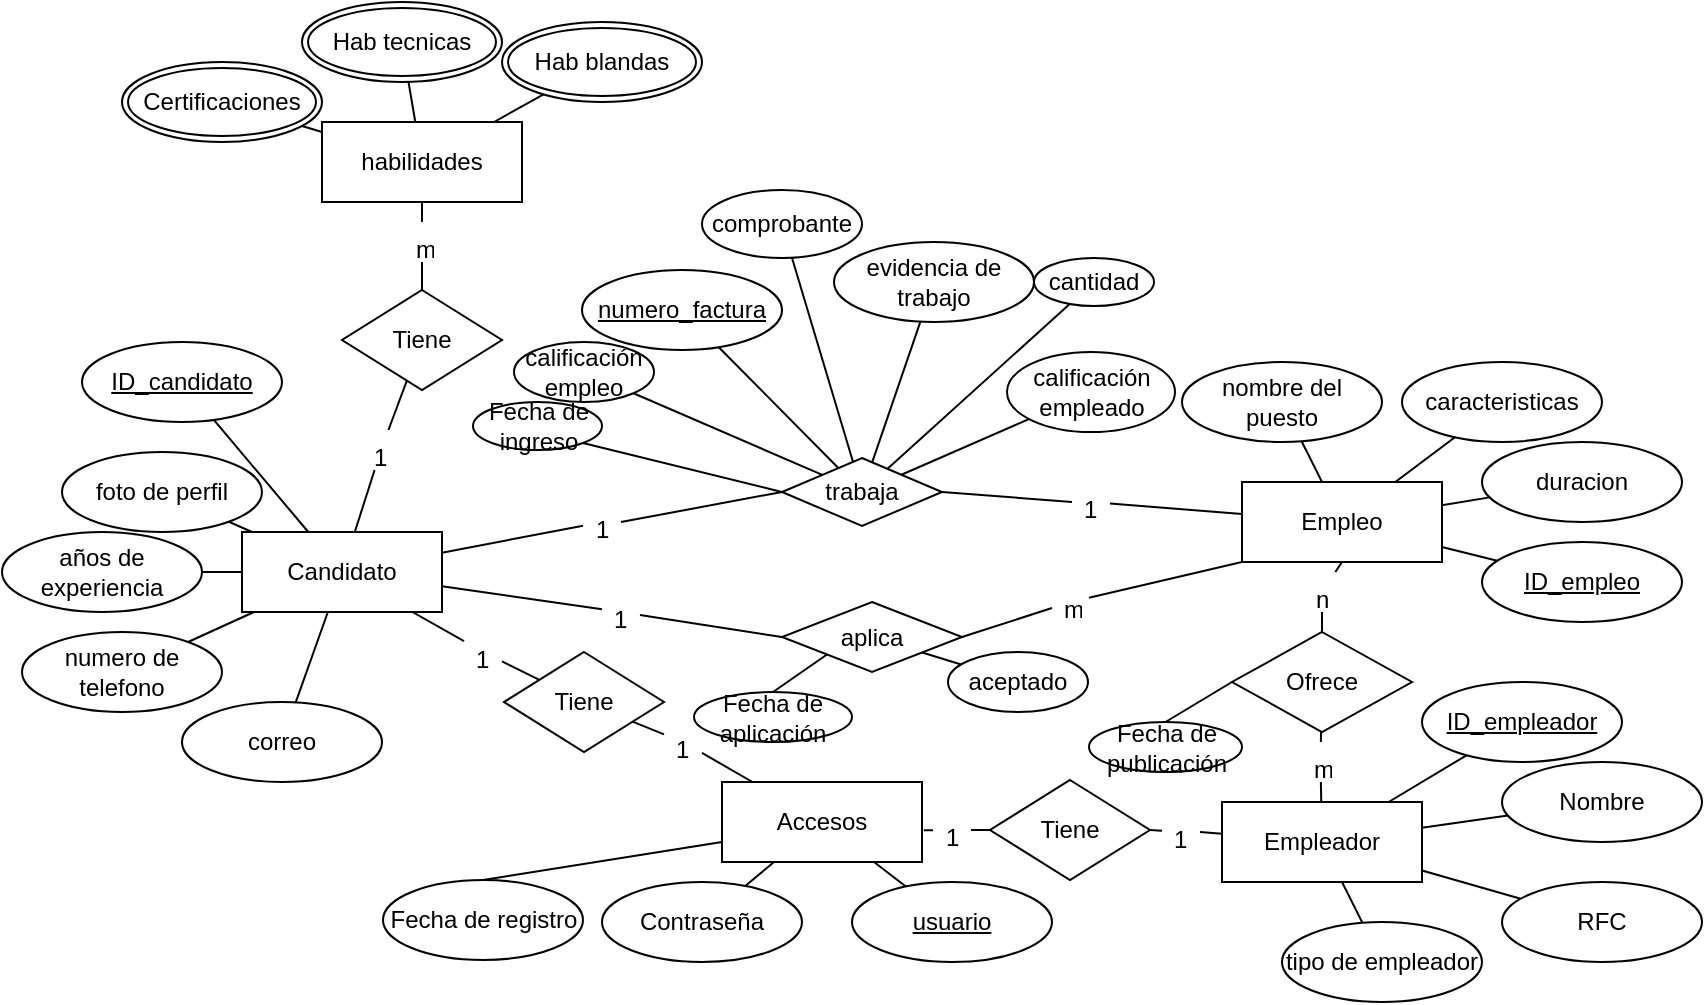 <mxfile version="21.3.7" type="github">
  <diagram name="Página-1" id="vT6C2PI068epoJccIRs5">
    <mxGraphModel dx="1877" dy="432" grid="1" gridSize="10" guides="1" tooltips="1" connect="1" arrows="1" fold="1" page="1" pageScale="1" pageWidth="1169" pageHeight="827" math="0" shadow="0">
      <root>
        <mxCell id="0" />
        <mxCell id="1" parent="0" />
        <mxCell id="R1lPGfA7pthubSJhBOLm-3" value="Candidato" style="whiteSpace=wrap;html=1;align=center;" parent="1" vertex="1">
          <mxGeometry x="-980" y="485" width="100" height="40" as="geometry" />
        </mxCell>
        <mxCell id="R1lPGfA7pthubSJhBOLm-4" value="Empleo" style="whiteSpace=wrap;html=1;align=center;" parent="1" vertex="1">
          <mxGeometry x="-480" y="460" width="100" height="40" as="geometry" />
        </mxCell>
        <mxCell id="R1lPGfA7pthubSJhBOLm-6" value="Empleador" style="whiteSpace=wrap;html=1;align=center;" parent="1" vertex="1">
          <mxGeometry x="-490" y="620" width="100" height="40" as="geometry" />
        </mxCell>
        <mxCell id="R1lPGfA7pthubSJhBOLm-10" value="RFC" style="ellipse;whiteSpace=wrap;html=1;align=center;" parent="1" vertex="1">
          <mxGeometry x="-350" y="660" width="100" height="40" as="geometry" />
        </mxCell>
        <mxCell id="R1lPGfA7pthubSJhBOLm-11" value="Nombre" style="ellipse;whiteSpace=wrap;html=1;align=center;" parent="1" vertex="1">
          <mxGeometry x="-350" y="600" width="100" height="40" as="geometry" />
        </mxCell>
        <mxCell id="h0BoNwNPt8mU9W3nCbxn-2" value="ID_candidato" style="ellipse;whiteSpace=wrap;html=1;align=center;fontStyle=4;" parent="1" vertex="1">
          <mxGeometry x="-1060" y="390" width="100" height="40" as="geometry" />
        </mxCell>
        <mxCell id="h0BoNwNPt8mU9W3nCbxn-3" value="ID_empleador" style="ellipse;whiteSpace=wrap;html=1;align=center;fontStyle=4;" parent="1" vertex="1">
          <mxGeometry x="-390" y="560" width="100" height="40" as="geometry" />
        </mxCell>
        <mxCell id="h0BoNwNPt8mU9W3nCbxn-4" value="ID_empleo" style="ellipse;whiteSpace=wrap;html=1;align=center;fontStyle=4;" parent="1" vertex="1">
          <mxGeometry x="-360" y="490" width="100" height="40" as="geometry" />
        </mxCell>
        <mxCell id="h0BoNwNPt8mU9W3nCbxn-5" value="caracteristicas" style="ellipse;whiteSpace=wrap;html=1;align=center;" parent="1" vertex="1">
          <mxGeometry x="-400" y="400" width="100" height="40" as="geometry" />
        </mxCell>
        <mxCell id="h0BoNwNPt8mU9W3nCbxn-7" value="cantidad" style="ellipse;whiteSpace=wrap;html=1;align=center;" parent="1" vertex="1">
          <mxGeometry x="-584" y="348" width="60" height="24" as="geometry" />
        </mxCell>
        <mxCell id="h0BoNwNPt8mU9W3nCbxn-8" value="numero_factura" style="ellipse;whiteSpace=wrap;html=1;align=center;fontStyle=4;" parent="1" vertex="1">
          <mxGeometry x="-810" y="354" width="100" height="40" as="geometry" />
        </mxCell>
        <mxCell id="h0BoNwNPt8mU9W3nCbxn-9" value="años de experiencia" style="ellipse;whiteSpace=wrap;html=1;align=center;" parent="1" vertex="1">
          <mxGeometry x="-1100" y="485" width="100" height="40" as="geometry" />
        </mxCell>
        <mxCell id="h0BoNwNPt8mU9W3nCbxn-10" value="numero de telefono" style="ellipse;whiteSpace=wrap;html=1;align=center;" parent="1" vertex="1">
          <mxGeometry x="-1090" y="535" width="100" height="40" as="geometry" />
        </mxCell>
        <mxCell id="h0BoNwNPt8mU9W3nCbxn-11" value="correo" style="ellipse;whiteSpace=wrap;html=1;align=center;" parent="1" vertex="1">
          <mxGeometry x="-1010" y="570" width="100" height="40" as="geometry" />
        </mxCell>
        <mxCell id="h0BoNwNPt8mU9W3nCbxn-12" value="foto de perfil" style="ellipse;whiteSpace=wrap;html=1;align=center;" parent="1" vertex="1">
          <mxGeometry x="-1070" y="445" width="100" height="40" as="geometry" />
        </mxCell>
        <mxCell id="h0BoNwNPt8mU9W3nCbxn-13" value="comprobante" style="ellipse;whiteSpace=wrap;html=1;align=center;" parent="1" vertex="1">
          <mxGeometry x="-750" y="314" width="80" height="34" as="geometry" />
        </mxCell>
        <mxCell id="h0BoNwNPt8mU9W3nCbxn-14" value="duracion" style="ellipse;whiteSpace=wrap;html=1;align=center;" parent="1" vertex="1">
          <mxGeometry x="-360" y="440" width="100" height="40" as="geometry" />
        </mxCell>
        <mxCell id="h0BoNwNPt8mU9W3nCbxn-15" value="nombre del puesto" style="ellipse;whiteSpace=wrap;html=1;align=center;" parent="1" vertex="1">
          <mxGeometry x="-510" y="400" width="100" height="40" as="geometry" />
        </mxCell>
        <mxCell id="h0BoNwNPt8mU9W3nCbxn-16" value="Accesos" style="whiteSpace=wrap;html=1;align=center;" parent="1" vertex="1">
          <mxGeometry x="-740" y="610" width="100" height="40" as="geometry" />
        </mxCell>
        <mxCell id="h0BoNwNPt8mU9W3nCbxn-17" value="Contraseña" style="ellipse;whiteSpace=wrap;html=1;align=center;" parent="1" vertex="1">
          <mxGeometry x="-800" y="660" width="100" height="40" as="geometry" />
        </mxCell>
        <mxCell id="h0BoNwNPt8mU9W3nCbxn-19" value="usuario" style="ellipse;whiteSpace=wrap;html=1;align=center;fontStyle=4;" parent="1" vertex="1">
          <mxGeometry x="-675" y="660" width="100" height="40" as="geometry" />
        </mxCell>
        <mxCell id="h0BoNwNPt8mU9W3nCbxn-20" value="habilidades" style="whiteSpace=wrap;html=1;align=center;" parent="1" vertex="1">
          <mxGeometry x="-940" y="280" width="100" height="40" as="geometry" />
        </mxCell>
        <mxCell id="h0BoNwNPt8mU9W3nCbxn-21" value="Certificaciones" style="ellipse;shape=doubleEllipse;margin=3;whiteSpace=wrap;html=1;align=center;" parent="1" vertex="1">
          <mxGeometry x="-1040" y="250" width="100" height="40" as="geometry" />
        </mxCell>
        <mxCell id="h0BoNwNPt8mU9W3nCbxn-22" value="Hab tecnicas" style="ellipse;shape=doubleEllipse;margin=3;whiteSpace=wrap;html=1;align=center;" parent="1" vertex="1">
          <mxGeometry x="-950" y="220" width="100" height="40" as="geometry" />
        </mxCell>
        <mxCell id="h0BoNwNPt8mU9W3nCbxn-23" value="Hab blandas" style="ellipse;shape=doubleEllipse;margin=3;whiteSpace=wrap;html=1;align=center;" parent="1" vertex="1">
          <mxGeometry x="-850" y="230" width="100" height="40" as="geometry" />
        </mxCell>
        <mxCell id="h0BoNwNPt8mU9W3nCbxn-24" value="tipo de empleador" style="ellipse;whiteSpace=wrap;html=1;align=center;" parent="1" vertex="1">
          <mxGeometry x="-460" y="680" width="100" height="40" as="geometry" />
        </mxCell>
        <mxCell id="h0BoNwNPt8mU9W3nCbxn-25" value="Tiene" style="shape=rhombus;perimeter=rhombusPerimeter;whiteSpace=wrap;html=1;align=center;" parent="1" vertex="1">
          <mxGeometry x="-930" y="364" width="80" height="50" as="geometry" />
        </mxCell>
        <mxCell id="h0BoNwNPt8mU9W3nCbxn-26" value="" style="endArrow=none;html=1;rounded=0;" parent="1" source="bctqPc9YO9gmIVUVWEl7-32" target="R1lPGfA7pthubSJhBOLm-3" edge="1">
          <mxGeometry relative="1" as="geometry">
            <mxPoint x="-900" y="420" as="sourcePoint" />
            <mxPoint x="-740" y="420" as="targetPoint" />
          </mxGeometry>
        </mxCell>
        <mxCell id="h0BoNwNPt8mU9W3nCbxn-27" value="" style="endArrow=none;html=1;rounded=0;" parent="1" source="bctqPc9YO9gmIVUVWEl7-34" target="h0BoNwNPt8mU9W3nCbxn-20" edge="1">
          <mxGeometry relative="1" as="geometry">
            <mxPoint x="-900" y="390" as="sourcePoint" />
            <mxPoint x="-740" y="420" as="targetPoint" />
          </mxGeometry>
        </mxCell>
        <mxCell id="h0BoNwNPt8mU9W3nCbxn-28" value="" style="endArrow=none;html=1;rounded=0;" parent="1" source="h0BoNwNPt8mU9W3nCbxn-2" target="R1lPGfA7pthubSJhBOLm-3" edge="1">
          <mxGeometry relative="1" as="geometry">
            <mxPoint x="-900" y="420" as="sourcePoint" />
            <mxPoint x="-740" y="420" as="targetPoint" />
          </mxGeometry>
        </mxCell>
        <mxCell id="h0BoNwNPt8mU9W3nCbxn-29" value="" style="endArrow=none;html=1;rounded=0;" parent="1" source="h0BoNwNPt8mU9W3nCbxn-12" target="R1lPGfA7pthubSJhBOLm-3" edge="1">
          <mxGeometry relative="1" as="geometry">
            <mxPoint x="-900" y="420" as="sourcePoint" />
            <mxPoint x="-740" y="420" as="targetPoint" />
          </mxGeometry>
        </mxCell>
        <mxCell id="h0BoNwNPt8mU9W3nCbxn-30" value="" style="endArrow=none;html=1;rounded=0;" parent="1" source="h0BoNwNPt8mU9W3nCbxn-9" target="R1lPGfA7pthubSJhBOLm-3" edge="1">
          <mxGeometry relative="1" as="geometry">
            <mxPoint x="-900" y="420" as="sourcePoint" />
            <mxPoint x="-740" y="420" as="targetPoint" />
          </mxGeometry>
        </mxCell>
        <mxCell id="h0BoNwNPt8mU9W3nCbxn-31" value="" style="endArrow=none;html=1;rounded=0;" parent="1" source="h0BoNwNPt8mU9W3nCbxn-10" target="R1lPGfA7pthubSJhBOLm-3" edge="1">
          <mxGeometry relative="1" as="geometry">
            <mxPoint x="-900" y="510" as="sourcePoint" />
            <mxPoint x="-740" y="510" as="targetPoint" />
          </mxGeometry>
        </mxCell>
        <mxCell id="h0BoNwNPt8mU9W3nCbxn-32" value="" style="endArrow=none;html=1;rounded=0;" parent="1" source="h0BoNwNPt8mU9W3nCbxn-11" target="R1lPGfA7pthubSJhBOLm-3" edge="1">
          <mxGeometry relative="1" as="geometry">
            <mxPoint x="-900" y="420" as="sourcePoint" />
            <mxPoint x="-740" y="420" as="targetPoint" />
          </mxGeometry>
        </mxCell>
        <mxCell id="h0BoNwNPt8mU9W3nCbxn-33" value="" style="endArrow=none;html=1;rounded=0;" parent="1" source="h0BoNwNPt8mU9W3nCbxn-16" target="h0BoNwNPt8mU9W3nCbxn-17" edge="1">
          <mxGeometry relative="1" as="geometry">
            <mxPoint x="-860" y="420" as="sourcePoint" />
            <mxPoint x="-700" y="420" as="targetPoint" />
          </mxGeometry>
        </mxCell>
        <mxCell id="h0BoNwNPt8mU9W3nCbxn-34" value="" style="endArrow=none;html=1;rounded=0;" parent="1" source="h0BoNwNPt8mU9W3nCbxn-16" target="h0BoNwNPt8mU9W3nCbxn-19" edge="1">
          <mxGeometry relative="1" as="geometry">
            <mxPoint x="-680" y="610" as="sourcePoint" />
            <mxPoint x="-700" y="420" as="targetPoint" />
          </mxGeometry>
        </mxCell>
        <mxCell id="h0BoNwNPt8mU9W3nCbxn-35" value="" style="endArrow=none;html=1;rounded=0;" parent="1" source="bctqPc9YO9gmIVUVWEl7-5" target="h0BoNwNPt8mU9W3nCbxn-36" edge="1">
          <mxGeometry relative="1" as="geometry">
            <mxPoint x="-845" y="510" as="sourcePoint" />
            <mxPoint x="-685" y="510" as="targetPoint" />
          </mxGeometry>
        </mxCell>
        <mxCell id="h0BoNwNPt8mU9W3nCbxn-36" value="Tiene" style="shape=rhombus;perimeter=rhombusPerimeter;whiteSpace=wrap;html=1;align=center;" parent="1" vertex="1">
          <mxGeometry x="-849" y="545" width="80" height="50" as="geometry" />
        </mxCell>
        <mxCell id="h0BoNwNPt8mU9W3nCbxn-37" value="" style="endArrow=none;html=1;rounded=0;" parent="1" source="bctqPc9YO9gmIVUVWEl7-9" target="h0BoNwNPt8mU9W3nCbxn-16" edge="1">
          <mxGeometry relative="1" as="geometry">
            <mxPoint x="-770" y="430" as="sourcePoint" />
            <mxPoint x="-610" y="430" as="targetPoint" />
          </mxGeometry>
        </mxCell>
        <mxCell id="h0BoNwNPt8mU9W3nCbxn-38" value="" style="endArrow=none;html=1;rounded=0;" parent="1" source="h0BoNwNPt8mU9W3nCbxn-21" target="h0BoNwNPt8mU9W3nCbxn-20" edge="1">
          <mxGeometry relative="1" as="geometry">
            <mxPoint x="-770" y="430" as="sourcePoint" />
            <mxPoint x="-610" y="430" as="targetPoint" />
          </mxGeometry>
        </mxCell>
        <mxCell id="h0BoNwNPt8mU9W3nCbxn-39" value="" style="endArrow=none;html=1;rounded=0;" parent="1" source="h0BoNwNPt8mU9W3nCbxn-22" target="h0BoNwNPt8mU9W3nCbxn-20" edge="1">
          <mxGeometry relative="1" as="geometry">
            <mxPoint x="-990" y="340" as="sourcePoint" />
            <mxPoint x="-830" y="340" as="targetPoint" />
          </mxGeometry>
        </mxCell>
        <mxCell id="h0BoNwNPt8mU9W3nCbxn-40" value="" style="endArrow=none;html=1;rounded=0;" parent="1" source="h0BoNwNPt8mU9W3nCbxn-20" target="h0BoNwNPt8mU9W3nCbxn-23" edge="1">
          <mxGeometry relative="1" as="geometry">
            <mxPoint x="-990" y="340" as="sourcePoint" />
            <mxPoint x="-830" y="340" as="targetPoint" />
          </mxGeometry>
        </mxCell>
        <mxCell id="h0BoNwNPt8mU9W3nCbxn-41" value="" style="endArrow=none;html=1;rounded=0;exitX=1;exitY=0.5;exitDx=0;exitDy=0;" parent="1" source="bctqPc9YO9gmIVUVWEl7-15" target="R1lPGfA7pthubSJhBOLm-6" edge="1">
          <mxGeometry relative="1" as="geometry">
            <mxPoint x="-590" y="520" as="sourcePoint" />
            <mxPoint x="-430" y="520" as="targetPoint" />
          </mxGeometry>
        </mxCell>
        <mxCell id="h0BoNwNPt8mU9W3nCbxn-42" value="" style="endArrow=none;html=1;rounded=0;" parent="1" source="R1lPGfA7pthubSJhBOLm-6" target="h0BoNwNPt8mU9W3nCbxn-3" edge="1">
          <mxGeometry relative="1" as="geometry">
            <mxPoint x="-550" y="660" as="sourcePoint" />
            <mxPoint x="-390" y="660" as="targetPoint" />
          </mxGeometry>
        </mxCell>
        <mxCell id="h0BoNwNPt8mU9W3nCbxn-43" value="" style="endArrow=none;html=1;rounded=0;" parent="1" source="R1lPGfA7pthubSJhBOLm-6" target="R1lPGfA7pthubSJhBOLm-11" edge="1">
          <mxGeometry relative="1" as="geometry">
            <mxPoint x="-550" y="660" as="sourcePoint" />
            <mxPoint x="-390" y="660" as="targetPoint" />
          </mxGeometry>
        </mxCell>
        <mxCell id="h0BoNwNPt8mU9W3nCbxn-44" value="" style="endArrow=none;html=1;rounded=0;" parent="1" source="R1lPGfA7pthubSJhBOLm-6" target="R1lPGfA7pthubSJhBOLm-10" edge="1">
          <mxGeometry relative="1" as="geometry">
            <mxPoint x="-550" y="660" as="sourcePoint" />
            <mxPoint x="-390" y="660" as="targetPoint" />
          </mxGeometry>
        </mxCell>
        <mxCell id="h0BoNwNPt8mU9W3nCbxn-45" value="" style="endArrow=none;html=1;rounded=0;" parent="1" source="R1lPGfA7pthubSJhBOLm-6" target="h0BoNwNPt8mU9W3nCbxn-24" edge="1">
          <mxGeometry relative="1" as="geometry">
            <mxPoint x="-550" y="660" as="sourcePoint" />
            <mxPoint x="-390" y="660" as="targetPoint" />
          </mxGeometry>
        </mxCell>
        <mxCell id="h0BoNwNPt8mU9W3nCbxn-48" value="Ofrece" style="shape=rhombus;perimeter=rhombusPerimeter;whiteSpace=wrap;html=1;align=center;" parent="1" vertex="1">
          <mxGeometry x="-485" y="535" width="90" height="50" as="geometry" />
        </mxCell>
        <mxCell id="h0BoNwNPt8mU9W3nCbxn-49" value="trabaja" style="shape=rhombus;perimeter=rhombusPerimeter;whiteSpace=wrap;html=1;align=center;" parent="1" vertex="1">
          <mxGeometry x="-710" y="448" width="80" height="34" as="geometry" />
        </mxCell>
        <mxCell id="h0BoNwNPt8mU9W3nCbxn-50" value="aplica" style="shape=rhombus;perimeter=rhombusPerimeter;whiteSpace=wrap;html=1;align=center;" parent="1" vertex="1">
          <mxGeometry x="-710" y="520" width="90" height="35" as="geometry" />
        </mxCell>
        <mxCell id="h0BoNwNPt8mU9W3nCbxn-51" value="" style="endArrow=none;html=1;rounded=0;entryX=0;entryY=0.5;entryDx=0;entryDy=0;" parent="1" source="bctqPc9YO9gmIVUVWEl7-22" target="h0BoNwNPt8mU9W3nCbxn-50" edge="1">
          <mxGeometry relative="1" as="geometry">
            <mxPoint x="-770" y="460" as="sourcePoint" />
            <mxPoint x="-610" y="460" as="targetPoint" />
          </mxGeometry>
        </mxCell>
        <mxCell id="h0BoNwNPt8mU9W3nCbxn-52" value="" style="endArrow=none;html=1;rounded=0;entryX=0;entryY=1;entryDx=0;entryDy=0;" parent="1" source="bctqPc9YO9gmIVUVWEl7-24" target="R1lPGfA7pthubSJhBOLm-4" edge="1">
          <mxGeometry relative="1" as="geometry">
            <mxPoint x="-710" y="540" as="sourcePoint" />
            <mxPoint x="-550" y="540" as="targetPoint" />
          </mxGeometry>
        </mxCell>
        <mxCell id="h0BoNwNPt8mU9W3nCbxn-54" value="calificación empleo" style="ellipse;whiteSpace=wrap;html=1;align=center;" parent="1" vertex="1">
          <mxGeometry x="-844" y="390" width="70" height="30" as="geometry" />
        </mxCell>
        <mxCell id="h0BoNwNPt8mU9W3nCbxn-55" value="calificación empleado" style="ellipse;whiteSpace=wrap;html=1;align=center;" parent="1" vertex="1">
          <mxGeometry x="-597.5" y="395" width="84" height="40" as="geometry" />
        </mxCell>
        <mxCell id="h0BoNwNPt8mU9W3nCbxn-56" value="" style="endArrow=none;html=1;rounded=0;" parent="1" source="h0BoNwNPt8mU9W3nCbxn-15" target="R1lPGfA7pthubSJhBOLm-4" edge="1">
          <mxGeometry relative="1" as="geometry">
            <mxPoint x="-620" y="500" as="sourcePoint" />
            <mxPoint x="-460" y="500" as="targetPoint" />
          </mxGeometry>
        </mxCell>
        <mxCell id="h0BoNwNPt8mU9W3nCbxn-57" value="" style="endArrow=none;html=1;rounded=0;" parent="1" source="R1lPGfA7pthubSJhBOLm-4" target="h0BoNwNPt8mU9W3nCbxn-5" edge="1">
          <mxGeometry relative="1" as="geometry">
            <mxPoint x="-570" y="500" as="sourcePoint" />
            <mxPoint x="-410" y="500" as="targetPoint" />
          </mxGeometry>
        </mxCell>
        <mxCell id="h0BoNwNPt8mU9W3nCbxn-58" value="" style="endArrow=none;html=1;rounded=0;" parent="1" source="R1lPGfA7pthubSJhBOLm-4" target="h0BoNwNPt8mU9W3nCbxn-14" edge="1">
          <mxGeometry relative="1" as="geometry">
            <mxPoint x="-570" y="500" as="sourcePoint" />
            <mxPoint x="-410" y="500" as="targetPoint" />
          </mxGeometry>
        </mxCell>
        <mxCell id="h0BoNwNPt8mU9W3nCbxn-59" value="" style="endArrow=none;html=1;rounded=0;" parent="1" source="R1lPGfA7pthubSJhBOLm-4" target="h0BoNwNPt8mU9W3nCbxn-4" edge="1">
          <mxGeometry relative="1" as="geometry">
            <mxPoint x="-570" y="500" as="sourcePoint" />
            <mxPoint x="-410" y="500" as="targetPoint" />
          </mxGeometry>
        </mxCell>
        <mxCell id="h0BoNwNPt8mU9W3nCbxn-60" value="" style="endArrow=none;html=1;rounded=0;entryX=0.5;entryY=0;entryDx=0;entryDy=0;" parent="1" source="bctqPc9YO9gmIVUVWEl7-17" target="h0BoNwNPt8mU9W3nCbxn-48" edge="1">
          <mxGeometry relative="1" as="geometry">
            <mxPoint x="-540" y="500" as="sourcePoint" />
            <mxPoint x="-380" y="500" as="targetPoint" />
          </mxGeometry>
        </mxCell>
        <mxCell id="h0BoNwNPt8mU9W3nCbxn-61" value="" style="endArrow=none;html=1;rounded=0;" parent="1" source="bctqPc9YO9gmIVUVWEl7-20" target="R1lPGfA7pthubSJhBOLm-6" edge="1">
          <mxGeometry relative="1" as="geometry">
            <mxPoint x="-540" y="500" as="sourcePoint" />
            <mxPoint x="-380" y="500" as="targetPoint" />
          </mxGeometry>
        </mxCell>
        <mxCell id="h0BoNwNPt8mU9W3nCbxn-62" value="" style="endArrow=none;html=1;rounded=0;" parent="1" source="h0BoNwNPt8mU9W3nCbxn-54" target="h0BoNwNPt8mU9W3nCbxn-49" edge="1">
          <mxGeometry relative="1" as="geometry">
            <mxPoint x="-860" y="470" as="sourcePoint" />
            <mxPoint x="-700" y="470" as="targetPoint" />
          </mxGeometry>
        </mxCell>
        <mxCell id="h0BoNwNPt8mU9W3nCbxn-63" value="" style="endArrow=none;html=1;rounded=0;" parent="1" source="h0BoNwNPt8mU9W3nCbxn-8" target="h0BoNwNPt8mU9W3nCbxn-49" edge="1">
          <mxGeometry relative="1" as="geometry">
            <mxPoint x="-860" y="470" as="sourcePoint" />
            <mxPoint x="-700" y="470" as="targetPoint" />
          </mxGeometry>
        </mxCell>
        <mxCell id="h0BoNwNPt8mU9W3nCbxn-64" value="" style="endArrow=none;html=1;rounded=0;" parent="1" source="h0BoNwNPt8mU9W3nCbxn-13" target="h0BoNwNPt8mU9W3nCbxn-49" edge="1">
          <mxGeometry relative="1" as="geometry">
            <mxPoint x="-860" y="470" as="sourcePoint" />
            <mxPoint x="-700" y="470" as="targetPoint" />
          </mxGeometry>
        </mxCell>
        <mxCell id="h0BoNwNPt8mU9W3nCbxn-65" value="" style="endArrow=none;html=1;rounded=0;" parent="1" source="h0BoNwNPt8mU9W3nCbxn-7" target="h0BoNwNPt8mU9W3nCbxn-49" edge="1">
          <mxGeometry relative="1" as="geometry">
            <mxPoint x="-860" y="470" as="sourcePoint" />
            <mxPoint x="-700" y="470" as="targetPoint" />
          </mxGeometry>
        </mxCell>
        <mxCell id="h0BoNwNPt8mU9W3nCbxn-66" value="" style="endArrow=none;html=1;rounded=0;" parent="1" source="h0BoNwNPt8mU9W3nCbxn-49" target="h0BoNwNPt8mU9W3nCbxn-55" edge="1">
          <mxGeometry relative="1" as="geometry">
            <mxPoint x="-860" y="470" as="sourcePoint" />
            <mxPoint x="-700" y="470" as="targetPoint" />
          </mxGeometry>
        </mxCell>
        <mxCell id="h0BoNwNPt8mU9W3nCbxn-67" value="" style="endArrow=none;html=1;rounded=0;entryX=0;entryY=0.5;entryDx=0;entryDy=0;exitX=1;exitY=0.5;exitDx=0;exitDy=0;" parent="1" source="bctqPc9YO9gmIVUVWEl7-27" target="h0BoNwNPt8mU9W3nCbxn-49" edge="1">
          <mxGeometry relative="1" as="geometry">
            <mxPoint x="-800" y="480" as="sourcePoint" />
            <mxPoint x="-540" y="460" as="targetPoint" />
          </mxGeometry>
        </mxCell>
        <mxCell id="h0BoNwNPt8mU9W3nCbxn-68" value="" style="endArrow=none;html=1;rounded=0;" parent="1" source="bctqPc9YO9gmIVUVWEl7-29" target="R1lPGfA7pthubSJhBOLm-4" edge="1">
          <mxGeometry relative="1" as="geometry">
            <mxPoint x="-700" y="460" as="sourcePoint" />
            <mxPoint x="-540" y="460" as="targetPoint" />
          </mxGeometry>
        </mxCell>
        <mxCell id="h0BoNwNPt8mU9W3nCbxn-72" value="" style="endArrow=none;html=1;rounded=0;entryX=0;entryY=0.5;entryDx=0;entryDy=0;" parent="1" source="bctqPc9YO9gmIVUVWEl7-11" target="h0BoNwNPt8mU9W3nCbxn-71" edge="1">
          <mxGeometry relative="1" as="geometry">
            <mxPoint x="-630" y="624" as="sourcePoint" />
            <mxPoint x="-490" y="636" as="targetPoint" />
          </mxGeometry>
        </mxCell>
        <mxCell id="h0BoNwNPt8mU9W3nCbxn-71" value="Tiene" style="shape=rhombus;perimeter=rhombusPerimeter;whiteSpace=wrap;html=1;align=center;" parent="1" vertex="1">
          <mxGeometry x="-606" y="609" width="80" height="50" as="geometry" />
        </mxCell>
        <mxCell id="h0BoNwNPt8mU9W3nCbxn-73" value="aceptado" style="ellipse;whiteSpace=wrap;html=1;align=center;" parent="1" vertex="1">
          <mxGeometry x="-627" y="545" width="70" height="30" as="geometry" />
        </mxCell>
        <mxCell id="h0BoNwNPt8mU9W3nCbxn-74" value="" style="endArrow=none;html=1;rounded=0;" parent="1" source="h0BoNwNPt8mU9W3nCbxn-50" target="h0BoNwNPt8mU9W3nCbxn-73" edge="1">
          <mxGeometry relative="1" as="geometry">
            <mxPoint x="-680" y="500" as="sourcePoint" />
            <mxPoint x="-520" y="500" as="targetPoint" />
          </mxGeometry>
        </mxCell>
        <mxCell id="h0BoNwNPt8mU9W3nCbxn-77" value="evidencia de trabajo" style="ellipse;whiteSpace=wrap;html=1;align=center;" parent="1" vertex="1">
          <mxGeometry x="-684" y="340" width="100" height="40" as="geometry" />
        </mxCell>
        <mxCell id="h0BoNwNPt8mU9W3nCbxn-78" value="" style="endArrow=none;html=1;rounded=0;" parent="1" source="h0BoNwNPt8mU9W3nCbxn-49" target="h0BoNwNPt8mU9W3nCbxn-77" edge="1">
          <mxGeometry relative="1" as="geometry">
            <mxPoint x="-820" y="580" as="sourcePoint" />
            <mxPoint x="-660" y="580" as="targetPoint" />
          </mxGeometry>
        </mxCell>
        <mxCell id="bctqPc9YO9gmIVUVWEl7-6" value="" style="endArrow=none;html=1;rounded=0;" parent="1" source="R1lPGfA7pthubSJhBOLm-3" target="bctqPc9YO9gmIVUVWEl7-5" edge="1">
          <mxGeometry relative="1" as="geometry">
            <mxPoint x="-893" y="525" as="sourcePoint" />
            <mxPoint x="-821" y="563" as="targetPoint" />
          </mxGeometry>
        </mxCell>
        <mxCell id="bctqPc9YO9gmIVUVWEl7-5" value="1" style="text;strokeColor=none;fillColor=none;spacingLeft=4;spacingRight=4;overflow=hidden;rotatable=0;points=[[0,0.5],[1,0.5]];portConstraint=eastwest;fontSize=12;whiteSpace=wrap;html=1;" parent="1" vertex="1">
          <mxGeometry x="-869" y="535" width="19" height="20" as="geometry" />
        </mxCell>
        <mxCell id="bctqPc9YO9gmIVUVWEl7-10" value="" style="endArrow=none;html=1;rounded=0;" parent="1" source="h0BoNwNPt8mU9W3nCbxn-36" target="bctqPc9YO9gmIVUVWEl7-9" edge="1">
          <mxGeometry relative="1" as="geometry">
            <mxPoint x="-778" y="586" as="sourcePoint" />
            <mxPoint x="-730" y="610" as="targetPoint" />
          </mxGeometry>
        </mxCell>
        <mxCell id="bctqPc9YO9gmIVUVWEl7-9" value="1" style="text;strokeColor=none;fillColor=none;spacingLeft=4;spacingRight=4;overflow=hidden;rotatable=0;points=[[0,0.5],[1,0.5]];portConstraint=eastwest;fontSize=12;whiteSpace=wrap;html=1;" parent="1" vertex="1">
          <mxGeometry x="-769" y="580" width="19" height="20" as="geometry" />
        </mxCell>
        <mxCell id="bctqPc9YO9gmIVUVWEl7-12" value="" style="endArrow=none;html=1;rounded=0;exitX=1.009;exitY=0.603;exitDx=0;exitDy=0;exitPerimeter=0;" parent="1" source="h0BoNwNPt8mU9W3nCbxn-16" target="bctqPc9YO9gmIVUVWEl7-11" edge="1">
          <mxGeometry relative="1" as="geometry">
            <mxPoint x="-640" y="632" as="sourcePoint" />
            <mxPoint x="-604" y="633" as="targetPoint" />
          </mxGeometry>
        </mxCell>
        <mxCell id="bctqPc9YO9gmIVUVWEl7-11" value="1" style="text;strokeColor=none;fillColor=none;spacingLeft=4;spacingRight=4;overflow=hidden;rotatable=0;points=[[0,0.5],[1,0.5]];portConstraint=eastwest;fontSize=12;whiteSpace=wrap;html=1;" parent="1" vertex="1">
          <mxGeometry x="-634.5" y="624" width="19" height="20" as="geometry" />
        </mxCell>
        <mxCell id="bctqPc9YO9gmIVUVWEl7-16" value="" style="endArrow=none;html=1;rounded=0;exitX=1;exitY=0.5;exitDx=0;exitDy=0;" parent="1" source="h0BoNwNPt8mU9W3nCbxn-71" target="bctqPc9YO9gmIVUVWEl7-15" edge="1">
          <mxGeometry relative="1" as="geometry">
            <mxPoint x="-520" y="635" as="sourcePoint" />
            <mxPoint x="-490" y="637" as="targetPoint" />
          </mxGeometry>
        </mxCell>
        <mxCell id="bctqPc9YO9gmIVUVWEl7-15" value="1" style="text;strokeColor=none;fillColor=none;spacingLeft=4;spacingRight=4;overflow=hidden;rotatable=0;points=[[0,0.5],[1,0.5]];portConstraint=eastwest;fontSize=12;whiteSpace=wrap;html=1;" parent="1" vertex="1">
          <mxGeometry x="-520" y="625" width="19" height="20" as="geometry" />
        </mxCell>
        <mxCell id="bctqPc9YO9gmIVUVWEl7-18" value="" style="endArrow=none;html=1;rounded=0;exitX=0.5;exitY=1;exitDx=0;exitDy=0;" parent="1" source="R1lPGfA7pthubSJhBOLm-4" target="bctqPc9YO9gmIVUVWEl7-17" edge="1">
          <mxGeometry relative="1" as="geometry">
            <mxPoint x="-432" y="500" as="sourcePoint" />
            <mxPoint x="-437" y="537" as="targetPoint" />
          </mxGeometry>
        </mxCell>
        <mxCell id="bctqPc9YO9gmIVUVWEl7-17" value="n" style="text;strokeColor=none;fillColor=none;spacingLeft=4;spacingRight=4;overflow=hidden;rotatable=0;points=[[0,0.5],[1,0.5]];portConstraint=eastwest;fontSize=12;whiteSpace=wrap;html=1;" parent="1" vertex="1">
          <mxGeometry x="-449.5" y="505" width="19" height="20" as="geometry" />
        </mxCell>
        <mxCell id="bctqPc9YO9gmIVUVWEl7-21" value="" style="endArrow=none;html=1;rounded=0;" parent="1" source="h0BoNwNPt8mU9W3nCbxn-48" target="bctqPc9YO9gmIVUVWEl7-20" edge="1">
          <mxGeometry relative="1" as="geometry">
            <mxPoint x="-440" y="585" as="sourcePoint" />
            <mxPoint x="-440" y="620" as="targetPoint" />
          </mxGeometry>
        </mxCell>
        <mxCell id="bctqPc9YO9gmIVUVWEl7-20" value="m" style="text;strokeColor=none;fillColor=none;spacingLeft=4;spacingRight=4;overflow=hidden;rotatable=0;points=[[0,0.5],[1,0.5]];portConstraint=eastwest;fontSize=12;whiteSpace=wrap;html=1;" parent="1" vertex="1">
          <mxGeometry x="-450" y="590" width="18.5" height="20" as="geometry" />
        </mxCell>
        <mxCell id="bctqPc9YO9gmIVUVWEl7-23" value="" style="endArrow=none;html=1;rounded=0;" parent="1" source="R1lPGfA7pthubSJhBOLm-3" target="bctqPc9YO9gmIVUVWEl7-22" edge="1">
          <mxGeometry relative="1" as="geometry">
            <mxPoint x="-880" y="511" as="sourcePoint" />
            <mxPoint x="-699" y="533" as="targetPoint" />
          </mxGeometry>
        </mxCell>
        <mxCell id="bctqPc9YO9gmIVUVWEl7-22" value="1" style="text;strokeColor=none;fillColor=none;spacingLeft=4;spacingRight=4;overflow=hidden;rotatable=0;points=[[0,0.5],[1,0.5]];portConstraint=eastwest;fontSize=12;whiteSpace=wrap;html=1;" parent="1" vertex="1">
          <mxGeometry x="-800" y="515" width="19" height="20" as="geometry" />
        </mxCell>
        <mxCell id="bctqPc9YO9gmIVUVWEl7-25" value="" style="endArrow=none;html=1;rounded=0;exitX=1;exitY=0.5;exitDx=0;exitDy=0;" parent="1" source="h0BoNwNPt8mU9W3nCbxn-50" target="bctqPc9YO9gmIVUVWEl7-24" edge="1">
          <mxGeometry relative="1" as="geometry">
            <mxPoint x="-637" y="531" as="sourcePoint" />
            <mxPoint x="-480" y="492" as="targetPoint" />
          </mxGeometry>
        </mxCell>
        <mxCell id="bctqPc9YO9gmIVUVWEl7-24" value="m" style="text;strokeColor=none;fillColor=none;spacingLeft=4;spacingRight=4;overflow=hidden;rotatable=0;points=[[0,0.5],[1,0.5]];portConstraint=eastwest;fontSize=12;whiteSpace=wrap;html=1;" parent="1" vertex="1">
          <mxGeometry x="-575" y="510" width="18.5" height="20" as="geometry" />
        </mxCell>
        <mxCell id="bctqPc9YO9gmIVUVWEl7-28" value="" style="endArrow=none;html=1;rounded=0;" parent="1" source="R1lPGfA7pthubSJhBOLm-3" target="bctqPc9YO9gmIVUVWEl7-27" edge="1">
          <mxGeometry relative="1" as="geometry">
            <mxPoint x="-880" y="497" as="sourcePoint" />
            <mxPoint x="-699" y="470" as="targetPoint" />
          </mxGeometry>
        </mxCell>
        <mxCell id="bctqPc9YO9gmIVUVWEl7-27" value="1" style="text;strokeColor=none;fillColor=none;spacingLeft=4;spacingRight=4;overflow=hidden;rotatable=0;points=[[0,0.5],[1,0.5]];portConstraint=eastwest;fontSize=12;whiteSpace=wrap;html=1;" parent="1" vertex="1">
          <mxGeometry x="-809.5" y="470" width="19" height="20" as="geometry" />
        </mxCell>
        <mxCell id="bctqPc9YO9gmIVUVWEl7-30" value="" style="endArrow=none;html=1;rounded=0;exitX=1;exitY=0.5;exitDx=0;exitDy=0;entryX=0;entryY=0.5;entryDx=0;entryDy=0;" parent="1" source="h0BoNwNPt8mU9W3nCbxn-49" target="bctqPc9YO9gmIVUVWEl7-29" edge="1">
          <mxGeometry relative="1" as="geometry">
            <mxPoint x="-635" y="467" as="sourcePoint" />
            <mxPoint x="-480" y="477" as="targetPoint" />
          </mxGeometry>
        </mxCell>
        <mxCell id="bctqPc9YO9gmIVUVWEl7-29" value="1" style="text;strokeColor=none;fillColor=none;spacingLeft=4;spacingRight=4;overflow=hidden;rotatable=0;points=[[0,0.5],[1,0.5]];portConstraint=eastwest;fontSize=12;whiteSpace=wrap;html=1;" parent="1" vertex="1">
          <mxGeometry x="-565" y="460" width="19" height="20" as="geometry" />
        </mxCell>
        <mxCell id="bctqPc9YO9gmIVUVWEl7-33" value="" style="endArrow=none;html=1;rounded=0;" parent="1" source="h0BoNwNPt8mU9W3nCbxn-25" target="bctqPc9YO9gmIVUVWEl7-32" edge="1">
          <mxGeometry relative="1" as="geometry">
            <mxPoint x="-897" y="410" as="sourcePoint" />
            <mxPoint x="-923" y="485" as="targetPoint" />
          </mxGeometry>
        </mxCell>
        <mxCell id="bctqPc9YO9gmIVUVWEl7-32" value="1" style="text;strokeColor=none;fillColor=none;spacingLeft=4;spacingRight=4;overflow=hidden;rotatable=0;points=[[0,0.5],[1,0.5]];portConstraint=eastwest;fontSize=12;whiteSpace=wrap;html=1;" parent="1" vertex="1">
          <mxGeometry x="-920" y="434" width="19" height="20" as="geometry" />
        </mxCell>
        <mxCell id="bctqPc9YO9gmIVUVWEl7-35" value="" style="endArrow=none;html=1;rounded=0;" parent="1" source="h0BoNwNPt8mU9W3nCbxn-25" target="bctqPc9YO9gmIVUVWEl7-34" edge="1">
          <mxGeometry relative="1" as="geometry">
            <mxPoint x="-890" y="364" as="sourcePoint" />
            <mxPoint x="-890" y="320" as="targetPoint" />
          </mxGeometry>
        </mxCell>
        <mxCell id="bctqPc9YO9gmIVUVWEl7-34" value="m" style="text;strokeColor=none;fillColor=none;spacingLeft=4;spacingRight=4;overflow=hidden;rotatable=0;points=[[0,0.5],[1,0.5]];portConstraint=eastwest;fontSize=12;whiteSpace=wrap;html=1;" parent="1" vertex="1">
          <mxGeometry x="-899.25" y="330" width="18.5" height="20" as="geometry" />
        </mxCell>
        <mxCell id="EBivG8tYSWmVu9yX3p4W-1" value="Fecha de registro" style="ellipse;whiteSpace=wrap;html=1;align=center;" vertex="1" parent="1">
          <mxGeometry x="-909.5" y="659" width="100" height="40" as="geometry" />
        </mxCell>
        <mxCell id="EBivG8tYSWmVu9yX3p4W-2" value="" style="endArrow=none;html=1;rounded=0;exitX=0.5;exitY=0;exitDx=0;exitDy=0;entryX=0;entryY=0.75;entryDx=0;entryDy=0;" edge="1" parent="1" source="EBivG8tYSWmVu9yX3p4W-1" target="h0BoNwNPt8mU9W3nCbxn-16">
          <mxGeometry width="50" height="50" relative="1" as="geometry">
            <mxPoint x="-670" y="580" as="sourcePoint" />
            <mxPoint x="-620" y="530" as="targetPoint" />
          </mxGeometry>
        </mxCell>
        <mxCell id="EBivG8tYSWmVu9yX3p4W-3" value="Fecha de aplicación" style="ellipse;whiteSpace=wrap;html=1;align=center;" vertex="1" parent="1">
          <mxGeometry x="-754" y="565" width="79" height="25" as="geometry" />
        </mxCell>
        <mxCell id="EBivG8tYSWmVu9yX3p4W-4" value="" style="endArrow=none;html=1;rounded=0;exitX=0.5;exitY=0;exitDx=0;exitDy=0;entryX=0;entryY=1;entryDx=0;entryDy=0;" edge="1" parent="1" source="EBivG8tYSWmVu9yX3p4W-3" target="h0BoNwNPt8mU9W3nCbxn-50">
          <mxGeometry width="50" height="50" relative="1" as="geometry">
            <mxPoint x="-670" y="580" as="sourcePoint" />
            <mxPoint x="-620" y="530" as="targetPoint" />
          </mxGeometry>
        </mxCell>
        <mxCell id="EBivG8tYSWmVu9yX3p4W-5" value="Fecha de publicación" style="ellipse;whiteSpace=wrap;html=1;align=center;" vertex="1" parent="1">
          <mxGeometry x="-556.5" y="580" width="76.5" height="25" as="geometry" />
        </mxCell>
        <mxCell id="EBivG8tYSWmVu9yX3p4W-6" value="" style="endArrow=none;html=1;rounded=0;exitX=0.5;exitY=0;exitDx=0;exitDy=0;entryX=0;entryY=0.5;entryDx=0;entryDy=0;" edge="1" parent="1" source="EBivG8tYSWmVu9yX3p4W-5" target="h0BoNwNPt8mU9W3nCbxn-48">
          <mxGeometry width="50" height="50" relative="1" as="geometry">
            <mxPoint x="-590" y="570" as="sourcePoint" />
            <mxPoint x="-540" y="520" as="targetPoint" />
          </mxGeometry>
        </mxCell>
        <mxCell id="EBivG8tYSWmVu9yX3p4W-7" value="Fecha de ingreso" style="ellipse;whiteSpace=wrap;html=1;align=center;" vertex="1" parent="1">
          <mxGeometry x="-864.5" y="420" width="64.5" height="24" as="geometry" />
        </mxCell>
        <mxCell id="EBivG8tYSWmVu9yX3p4W-8" value="" style="endArrow=none;html=1;rounded=0;exitX=1;exitY=1;exitDx=0;exitDy=0;entryX=0;entryY=0.5;entryDx=0;entryDy=0;" edge="1" parent="1" source="EBivG8tYSWmVu9yX3p4W-7" target="h0BoNwNPt8mU9W3nCbxn-49">
          <mxGeometry width="50" height="50" relative="1" as="geometry">
            <mxPoint x="-590" y="570" as="sourcePoint" />
            <mxPoint x="-540" y="520" as="targetPoint" />
          </mxGeometry>
        </mxCell>
      </root>
    </mxGraphModel>
  </diagram>
</mxfile>
